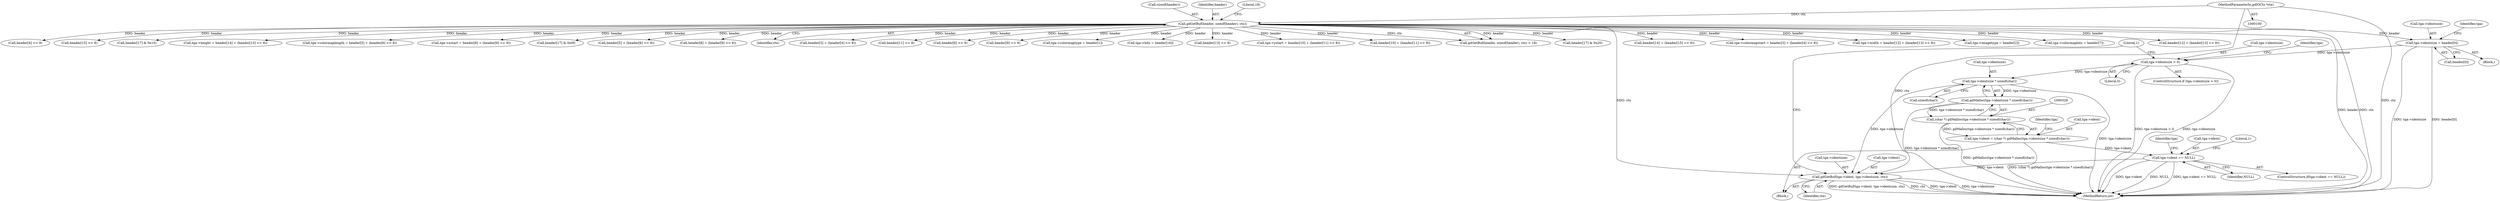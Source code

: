digraph "0_libgd_10ef1dca63d62433fda13309b4a228782db823f7_0@array" {
"1000119" [label="(Call,tga->identsize = header[0])"];
"1000107" [label="(Call,gdGetBuf(header, sizeof(header), ctx))"];
"1000101" [label="(MethodParameterIn,gdIOCtx *ctx)"];
"1000317" [label="(Call,tga->identsize > 0)"];
"1000330" [label="(Call,tga->identsize * sizeof(char))"];
"1000329" [label="(Call,gdMalloc(tga->identsize * sizeof(char)))"];
"1000327" [label="(Call,(char *) gdMalloc(tga->identsize * sizeof(char)))"];
"1000323" [label="(Call,tga->ident = (char *) gdMalloc(tga->identsize * sizeof(char)))"];
"1000337" [label="(Call,tga->ident == NULL)"];
"1000346" [label="(Call,gdGetBuf(tga->ident, tga->identsize, ctx))"];
"1000108" [label="(Identifier,header)"];
"1000331" [label="(Call,tga->identsize)"];
"1000112" [label="(Literal,18)"];
"1000181" [label="(Call,header[9] << 8)"];
"1000347" [label="(Call,tga->ident)"];
"1000126" [label="(Call,tga->colormaptype = header[1])"];
"1000345" [label="(Literal,1)"];
"1000107" [label="(Call,gdGetBuf(header, sizeof(header), ctx))"];
"1000324" [label="(Call,tga->ident)"];
"1000225" [label="(Call,tga->bits = header[16])"];
"1000337" [label="(Call,tga->ident == NULL)"];
"1000207" [label="(Call,header[13] << 8)"];
"1000318" [label="(Call,tga->identsize)"];
"1000186" [label="(Call,tga->ystart = header[10] + (header[11] << 8))"];
"1000190" [label="(Call,header[10] + (header[11] << 8))"];
"1000317" [label="(Call,tga->identsize > 0)"];
"1000106" [label="(Call,gdGetBuf(header, sizeof(header), ctx) < 18)"];
"1000258" [label="(Call,header[17] & 0x20)"];
"1000216" [label="(Call,header[14] + (header[15] << 8))"];
"1000119" [label="(Call,tga->identsize = header[0])"];
"1000140" [label="(Call,tga->colormapstart = header[3] + (header[4] << 8))"];
"1000199" [label="(Call,tga->width = header[12] + (header[13] << 8))"];
"1000336" [label="(ControlStructure,if(tga->ident == NULL))"];
"1000346" [label="(Call,gdGetBuf(tga->ident, tga->identsize, ctx))"];
"1000325" [label="(Identifier,tga)"];
"1000348" [label="(Identifier,tga)"];
"1000329" [label="(Call,gdMalloc(tga->identsize * sizeof(char)))"];
"1000133" [label="(Call,tga->imagetype = header[2])"];
"1000166" [label="(Call,tga->colormapbits = header[7])"];
"1000101" [label="(MethodParameterIn,gdIOCtx *ctx)"];
"1000203" [label="(Call,header[12] + (header[13] << 8))"];
"1000353" [label="(Identifier,ctx)"];
"1000327" [label="(Call,(char *) gdMalloc(tga->identsize * sizeof(char)))"];
"1000123" [label="(Call,header[0])"];
"1000339" [label="(Identifier,tga)"];
"1000109" [label="(Call,sizeof(header))"];
"1000148" [label="(Call,header[4] << 8)"];
"1000321" [label="(Literal,0)"];
"1000220" [label="(Call,header[15] << 8)"];
"1000334" [label="(Call,sizeof(char))"];
"1000246" [label="(Call,header[17] & 0x10)"];
"1000212" [label="(Call,tga->height = header[14] + (header[15] << 8))"];
"1000323" [label="(Call,tga->ident = (char *) gdMalloc(tga->identsize * sizeof(char)))"];
"1000153" [label="(Call,tga->colormaplength = header[5] + (header[6] << 8))"];
"1000173" [label="(Call,tga->xstart = header[8] + (header[9] << 8))"];
"1000356" [label="(MethodReturn,int)"];
"1000236" [label="(Call,header[17] & 0x0f)"];
"1000341" [label="(Identifier,NULL)"];
"1000103" [label="(Block,)"];
"1000157" [label="(Call,header[5] + (header[6] << 8))"];
"1000177" [label="(Call,header[8] + (header[9] << 8))"];
"1000111" [label="(Identifier,ctx)"];
"1000144" [label="(Call,header[3] + (header[4] << 8))"];
"1000316" [label="(ControlStructure,if (tga->identsize > 0))"];
"1000355" [label="(Literal,1)"];
"1000322" [label="(Block,)"];
"1000338" [label="(Call,tga->ident)"];
"1000194" [label="(Call,header[11] << 8)"];
"1000350" [label="(Call,tga->identsize)"];
"1000330" [label="(Call,tga->identsize * sizeof(char))"];
"1000128" [label="(Identifier,tga)"];
"1000161" [label="(Call,header[6] << 8)"];
"1000120" [label="(Call,tga->identsize)"];
"1000119" -> "1000103"  [label="AST: "];
"1000119" -> "1000123"  [label="CFG: "];
"1000120" -> "1000119"  [label="AST: "];
"1000123" -> "1000119"  [label="AST: "];
"1000128" -> "1000119"  [label="CFG: "];
"1000119" -> "1000356"  [label="DDG: header[0]"];
"1000119" -> "1000356"  [label="DDG: tga->identsize"];
"1000107" -> "1000119"  [label="DDG: header"];
"1000119" -> "1000317"  [label="DDG: tga->identsize"];
"1000107" -> "1000106"  [label="AST: "];
"1000107" -> "1000111"  [label="CFG: "];
"1000108" -> "1000107"  [label="AST: "];
"1000109" -> "1000107"  [label="AST: "];
"1000111" -> "1000107"  [label="AST: "];
"1000112" -> "1000107"  [label="CFG: "];
"1000107" -> "1000356"  [label="DDG: header"];
"1000107" -> "1000356"  [label="DDG: ctx"];
"1000107" -> "1000106"  [label="DDG: header"];
"1000107" -> "1000106"  [label="DDG: ctx"];
"1000101" -> "1000107"  [label="DDG: ctx"];
"1000107" -> "1000126"  [label="DDG: header"];
"1000107" -> "1000133"  [label="DDG: header"];
"1000107" -> "1000140"  [label="DDG: header"];
"1000107" -> "1000144"  [label="DDG: header"];
"1000107" -> "1000148"  [label="DDG: header"];
"1000107" -> "1000153"  [label="DDG: header"];
"1000107" -> "1000157"  [label="DDG: header"];
"1000107" -> "1000161"  [label="DDG: header"];
"1000107" -> "1000166"  [label="DDG: header"];
"1000107" -> "1000173"  [label="DDG: header"];
"1000107" -> "1000177"  [label="DDG: header"];
"1000107" -> "1000181"  [label="DDG: header"];
"1000107" -> "1000186"  [label="DDG: header"];
"1000107" -> "1000190"  [label="DDG: header"];
"1000107" -> "1000194"  [label="DDG: header"];
"1000107" -> "1000199"  [label="DDG: header"];
"1000107" -> "1000203"  [label="DDG: header"];
"1000107" -> "1000207"  [label="DDG: header"];
"1000107" -> "1000212"  [label="DDG: header"];
"1000107" -> "1000216"  [label="DDG: header"];
"1000107" -> "1000220"  [label="DDG: header"];
"1000107" -> "1000225"  [label="DDG: header"];
"1000107" -> "1000236"  [label="DDG: header"];
"1000107" -> "1000246"  [label="DDG: header"];
"1000107" -> "1000258"  [label="DDG: header"];
"1000107" -> "1000346"  [label="DDG: ctx"];
"1000101" -> "1000100"  [label="AST: "];
"1000101" -> "1000356"  [label="DDG: ctx"];
"1000101" -> "1000346"  [label="DDG: ctx"];
"1000317" -> "1000316"  [label="AST: "];
"1000317" -> "1000321"  [label="CFG: "];
"1000318" -> "1000317"  [label="AST: "];
"1000321" -> "1000317"  [label="AST: "];
"1000325" -> "1000317"  [label="CFG: "];
"1000355" -> "1000317"  [label="CFG: "];
"1000317" -> "1000356"  [label="DDG: tga->identsize"];
"1000317" -> "1000356"  [label="DDG: tga->identsize > 0"];
"1000317" -> "1000330"  [label="DDG: tga->identsize"];
"1000330" -> "1000329"  [label="AST: "];
"1000330" -> "1000334"  [label="CFG: "];
"1000331" -> "1000330"  [label="AST: "];
"1000334" -> "1000330"  [label="AST: "];
"1000329" -> "1000330"  [label="CFG: "];
"1000330" -> "1000356"  [label="DDG: tga->identsize"];
"1000330" -> "1000329"  [label="DDG: tga->identsize"];
"1000330" -> "1000346"  [label="DDG: tga->identsize"];
"1000329" -> "1000327"  [label="AST: "];
"1000327" -> "1000329"  [label="CFG: "];
"1000329" -> "1000356"  [label="DDG: tga->identsize * sizeof(char)"];
"1000329" -> "1000327"  [label="DDG: tga->identsize * sizeof(char)"];
"1000327" -> "1000323"  [label="AST: "];
"1000328" -> "1000327"  [label="AST: "];
"1000323" -> "1000327"  [label="CFG: "];
"1000327" -> "1000356"  [label="DDG: gdMalloc(tga->identsize * sizeof(char))"];
"1000327" -> "1000323"  [label="DDG: gdMalloc(tga->identsize * sizeof(char))"];
"1000323" -> "1000322"  [label="AST: "];
"1000324" -> "1000323"  [label="AST: "];
"1000339" -> "1000323"  [label="CFG: "];
"1000323" -> "1000356"  [label="DDG: (char *) gdMalloc(tga->identsize * sizeof(char))"];
"1000323" -> "1000337"  [label="DDG: tga->ident"];
"1000337" -> "1000336"  [label="AST: "];
"1000337" -> "1000341"  [label="CFG: "];
"1000338" -> "1000337"  [label="AST: "];
"1000341" -> "1000337"  [label="AST: "];
"1000345" -> "1000337"  [label="CFG: "];
"1000348" -> "1000337"  [label="CFG: "];
"1000337" -> "1000356"  [label="DDG: tga->ident"];
"1000337" -> "1000356"  [label="DDG: NULL"];
"1000337" -> "1000356"  [label="DDG: tga->ident == NULL"];
"1000337" -> "1000346"  [label="DDG: tga->ident"];
"1000346" -> "1000322"  [label="AST: "];
"1000346" -> "1000353"  [label="CFG: "];
"1000347" -> "1000346"  [label="AST: "];
"1000350" -> "1000346"  [label="AST: "];
"1000353" -> "1000346"  [label="AST: "];
"1000355" -> "1000346"  [label="CFG: "];
"1000346" -> "1000356"  [label="DDG: ctx"];
"1000346" -> "1000356"  [label="DDG: tga->ident"];
"1000346" -> "1000356"  [label="DDG: tga->identsize"];
"1000346" -> "1000356"  [label="DDG: gdGetBuf(tga->ident, tga->identsize, ctx)"];
}

